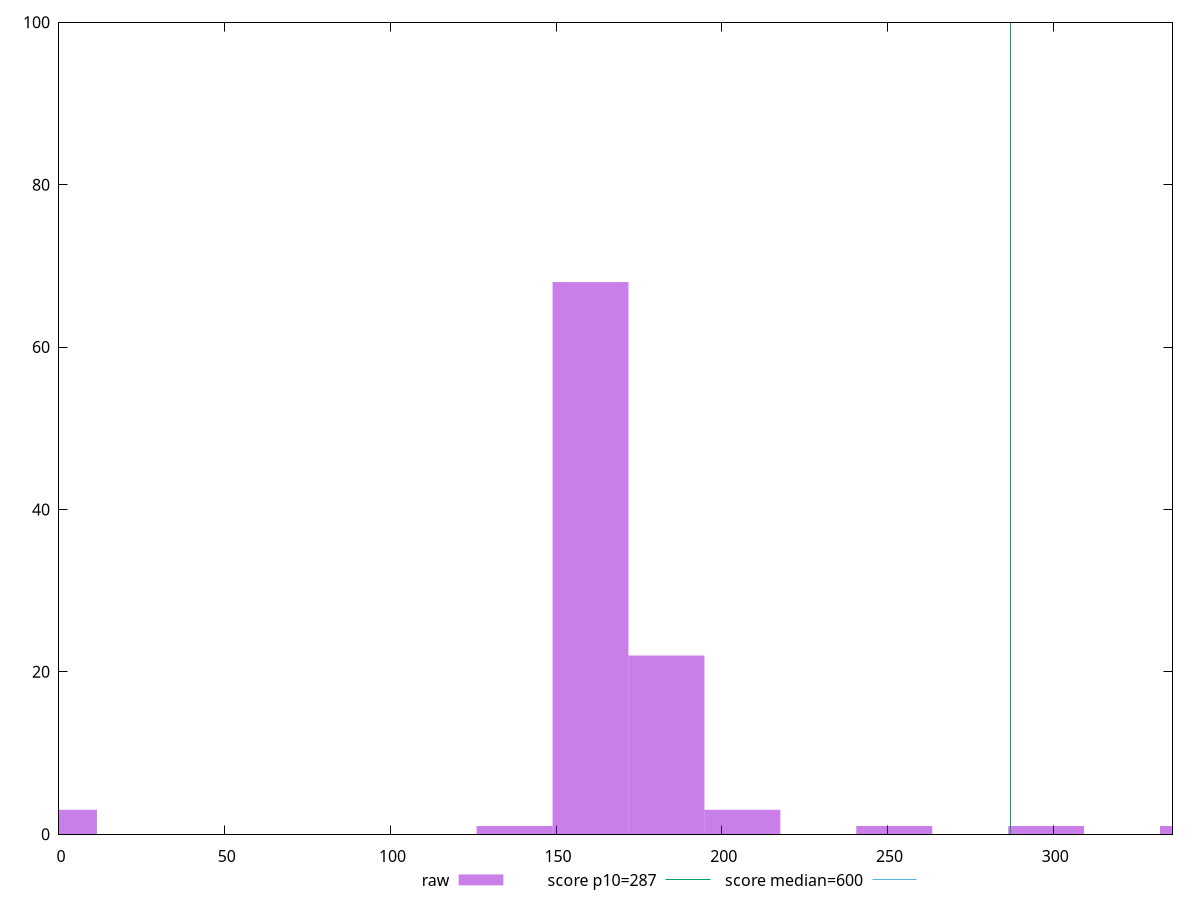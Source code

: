 reset

$raw <<EOF
183.2964762889263 22
160.38441675281052 68
206.20853582504208 3
0 3
343.6808930417368 1
252.03265489727366 1
137.47235721669472 1
297.85677396950524 1
EOF

set key outside below
set boxwidth 22.912059536115787
set xrange [0:336]
set yrange [0:100]
set trange [0:100]
set style fill transparent solid 0.5 noborder

set parametric
set terminal svg size 640, 490 enhanced background rgb 'white'
set output "report_00009_2021-02-08T22-37-41.559Z/total-blocking-time/samples/pages+cached+noadtech/raw/histogram.svg"

plot $raw title "raw" with boxes, \
     287,t title "score p10=287", \
     600,t title "score median=600"

reset
